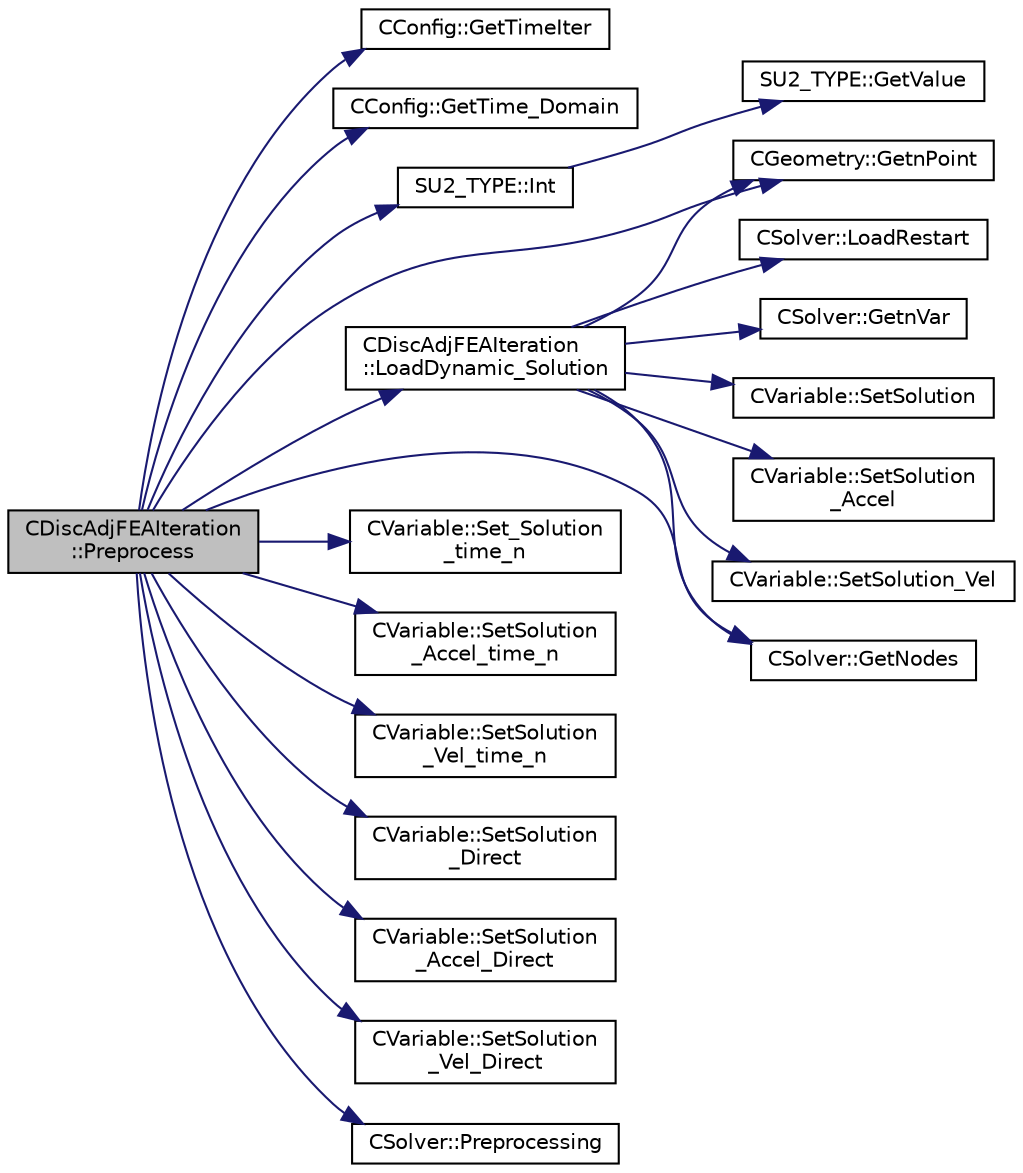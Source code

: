 digraph "CDiscAdjFEAIteration::Preprocess"
{
  edge [fontname="Helvetica",fontsize="10",labelfontname="Helvetica",labelfontsize="10"];
  node [fontname="Helvetica",fontsize="10",shape=record];
  rankdir="LR";
  Node100 [label="CDiscAdjFEAIteration\l::Preprocess",height=0.2,width=0.4,color="black", fillcolor="grey75", style="filled", fontcolor="black"];
  Node100 -> Node101 [color="midnightblue",fontsize="10",style="solid",fontname="Helvetica"];
  Node101 [label="CConfig::GetTimeIter",height=0.2,width=0.4,color="black", fillcolor="white", style="filled",URL="$class_c_config.html#aa659f28a1d71b0924944a9fb248e3d6e",tooltip="Get the current time iteration number. "];
  Node100 -> Node102 [color="midnightblue",fontsize="10",style="solid",fontname="Helvetica"];
  Node102 [label="CConfig::GetTime_Domain",height=0.2,width=0.4,color="black", fillcolor="white", style="filled",URL="$class_c_config.html#a6a11350b3c8d7577318be43cda6f7292",tooltip="Check if the multizone problem is solved for time domain. "];
  Node100 -> Node103 [color="midnightblue",fontsize="10",style="solid",fontname="Helvetica"];
  Node103 [label="SU2_TYPE::Int",height=0.2,width=0.4,color="black", fillcolor="white", style="filled",URL="$namespace_s_u2___t_y_p_e.html#a6b48817766d8a6486caa2807a52f6bae",tooltip="Casts the primitive value to int (uses GetValue, already implemented for each type). "];
  Node103 -> Node104 [color="midnightblue",fontsize="10",style="solid",fontname="Helvetica"];
  Node104 [label="SU2_TYPE::GetValue",height=0.2,width=0.4,color="black", fillcolor="white", style="filled",URL="$namespace_s_u2___t_y_p_e.html#a0ed43473f5a450ce028d088427bf10cb",tooltip="Get the (primitive) value of the datatype (needs to be implemented for each new type). "];
  Node100 -> Node105 [color="midnightblue",fontsize="10",style="solid",fontname="Helvetica"];
  Node105 [label="CDiscAdjFEAIteration\l::LoadDynamic_Solution",height=0.2,width=0.4,color="black", fillcolor="white", style="filled",URL="$class_c_disc_adj_f_e_a_iteration.html#a312063449cadd5734b05111d3f406577",tooltip="load solution for dynamic problems "];
  Node105 -> Node106 [color="midnightblue",fontsize="10",style="solid",fontname="Helvetica"];
  Node106 [label="CSolver::LoadRestart",height=0.2,width=0.4,color="black", fillcolor="white", style="filled",URL="$class_c_solver.html#a61c87a4ff51926361e18797c49204e72",tooltip="A virtual member. "];
  Node105 -> Node107 [color="midnightblue",fontsize="10",style="solid",fontname="Helvetica"];
  Node107 [label="CGeometry::GetnPoint",height=0.2,width=0.4,color="black", fillcolor="white", style="filled",URL="$class_c_geometry.html#aa68b666b38f4d2c7021736ae86940f44",tooltip="Get number of points. "];
  Node105 -> Node108 [color="midnightblue",fontsize="10",style="solid",fontname="Helvetica"];
  Node108 [label="CSolver::GetnVar",height=0.2,width=0.4,color="black", fillcolor="white", style="filled",URL="$class_c_solver.html#a65c22046b0cf1938ba22648912d04680",tooltip="Get the number of variables of the problem. "];
  Node105 -> Node109 [color="midnightblue",fontsize="10",style="solid",fontname="Helvetica"];
  Node109 [label="CSolver::GetNodes",height=0.2,width=0.4,color="black", fillcolor="white", style="filled",URL="$class_c_solver.html#af3198e52a2ea377bb765647b5e697197",tooltip="Allow outside access to the nodes of the solver, containing conservatives, primitives, etc. "];
  Node105 -> Node110 [color="midnightblue",fontsize="10",style="solid",fontname="Helvetica"];
  Node110 [label="CVariable::SetSolution",height=0.2,width=0.4,color="black", fillcolor="white", style="filled",URL="$class_c_variable.html#a22fbbd7bc6491672843000644a05c6a5",tooltip="Set the value of the solution, all variables. "];
  Node105 -> Node111 [color="midnightblue",fontsize="10",style="solid",fontname="Helvetica"];
  Node111 [label="CVariable::SetSolution\l_Accel",height=0.2,width=0.4,color="black", fillcolor="white", style="filled",URL="$class_c_variable.html#af87029baec777039085fb1ff17ee9555",tooltip="Set the value of the acceleration (Structural Analysis). "];
  Node105 -> Node112 [color="midnightblue",fontsize="10",style="solid",fontname="Helvetica"];
  Node112 [label="CVariable::SetSolution_Vel",height=0.2,width=0.4,color="black", fillcolor="white", style="filled",URL="$class_c_variable.html#a5c1430d98acd399f1371f23e6fae053f",tooltip="Set the value of the velocity (Structural Analysis). "];
  Node100 -> Node109 [color="midnightblue",fontsize="10",style="solid",fontname="Helvetica"];
  Node100 -> Node113 [color="midnightblue",fontsize="10",style="solid",fontname="Helvetica"];
  Node113 [label="CVariable::Set_Solution\l_time_n",height=0.2,width=0.4,color="black", fillcolor="white", style="filled",URL="$class_c_variable.html#abf55f051089ec13d9c0422ed3389a9dc",tooltip="Set the variable solution at time n. "];
  Node100 -> Node114 [color="midnightblue",fontsize="10",style="solid",fontname="Helvetica"];
  Node114 [label="CVariable::SetSolution\l_Accel_time_n",height=0.2,width=0.4,color="black", fillcolor="white", style="filled",URL="$class_c_variable.html#a3448962f8d6a3867336dd139d552b225",tooltip="Set the value of the acceleration (Structural Analysis) at time n. "];
  Node100 -> Node115 [color="midnightblue",fontsize="10",style="solid",fontname="Helvetica"];
  Node115 [label="CVariable::SetSolution\l_Vel_time_n",height=0.2,width=0.4,color="black", fillcolor="white", style="filled",URL="$class_c_variable.html#a889d87f62b6ffa72ca8b3f7cec792753",tooltip="Set the value of the velocity (Structural Analysis) at time n. "];
  Node100 -> Node107 [color="midnightblue",fontsize="10",style="solid",fontname="Helvetica"];
  Node100 -> Node116 [color="midnightblue",fontsize="10",style="solid",fontname="Helvetica"];
  Node116 [label="CVariable::SetSolution\l_Direct",height=0.2,width=0.4,color="black", fillcolor="white", style="filled",URL="$class_c_variable.html#a9f3ef1f059e9a051019e34b2510e4873",tooltip="A virtual member. Set the direct solution for the adjoint solver. "];
  Node100 -> Node117 [color="midnightblue",fontsize="10",style="solid",fontname="Helvetica"];
  Node117 [label="CVariable::SetSolution\l_Accel_Direct",height=0.2,width=0.4,color="black", fillcolor="white", style="filled",URL="$class_c_variable.html#ab53103abcd5f7d0f13b1d9f2aafd7bd6",tooltip="A virtual member. Set the direct acceleration solution for the adjoint solver. "];
  Node100 -> Node118 [color="midnightblue",fontsize="10",style="solid",fontname="Helvetica"];
  Node118 [label="CVariable::SetSolution\l_Vel_Direct",height=0.2,width=0.4,color="black", fillcolor="white", style="filled",URL="$class_c_variable.html#aca87560872da5f2996f083d7b4263335",tooltip="A virtual member. Set the direct velocity solution for the adjoint solver. "];
  Node100 -> Node119 [color="midnightblue",fontsize="10",style="solid",fontname="Helvetica"];
  Node119 [label="CSolver::Preprocessing",height=0.2,width=0.4,color="black", fillcolor="white", style="filled",URL="$class_c_solver.html#a5c530a5946aeeceb039c841115dd4b9b",tooltip="A virtual member. "];
}
